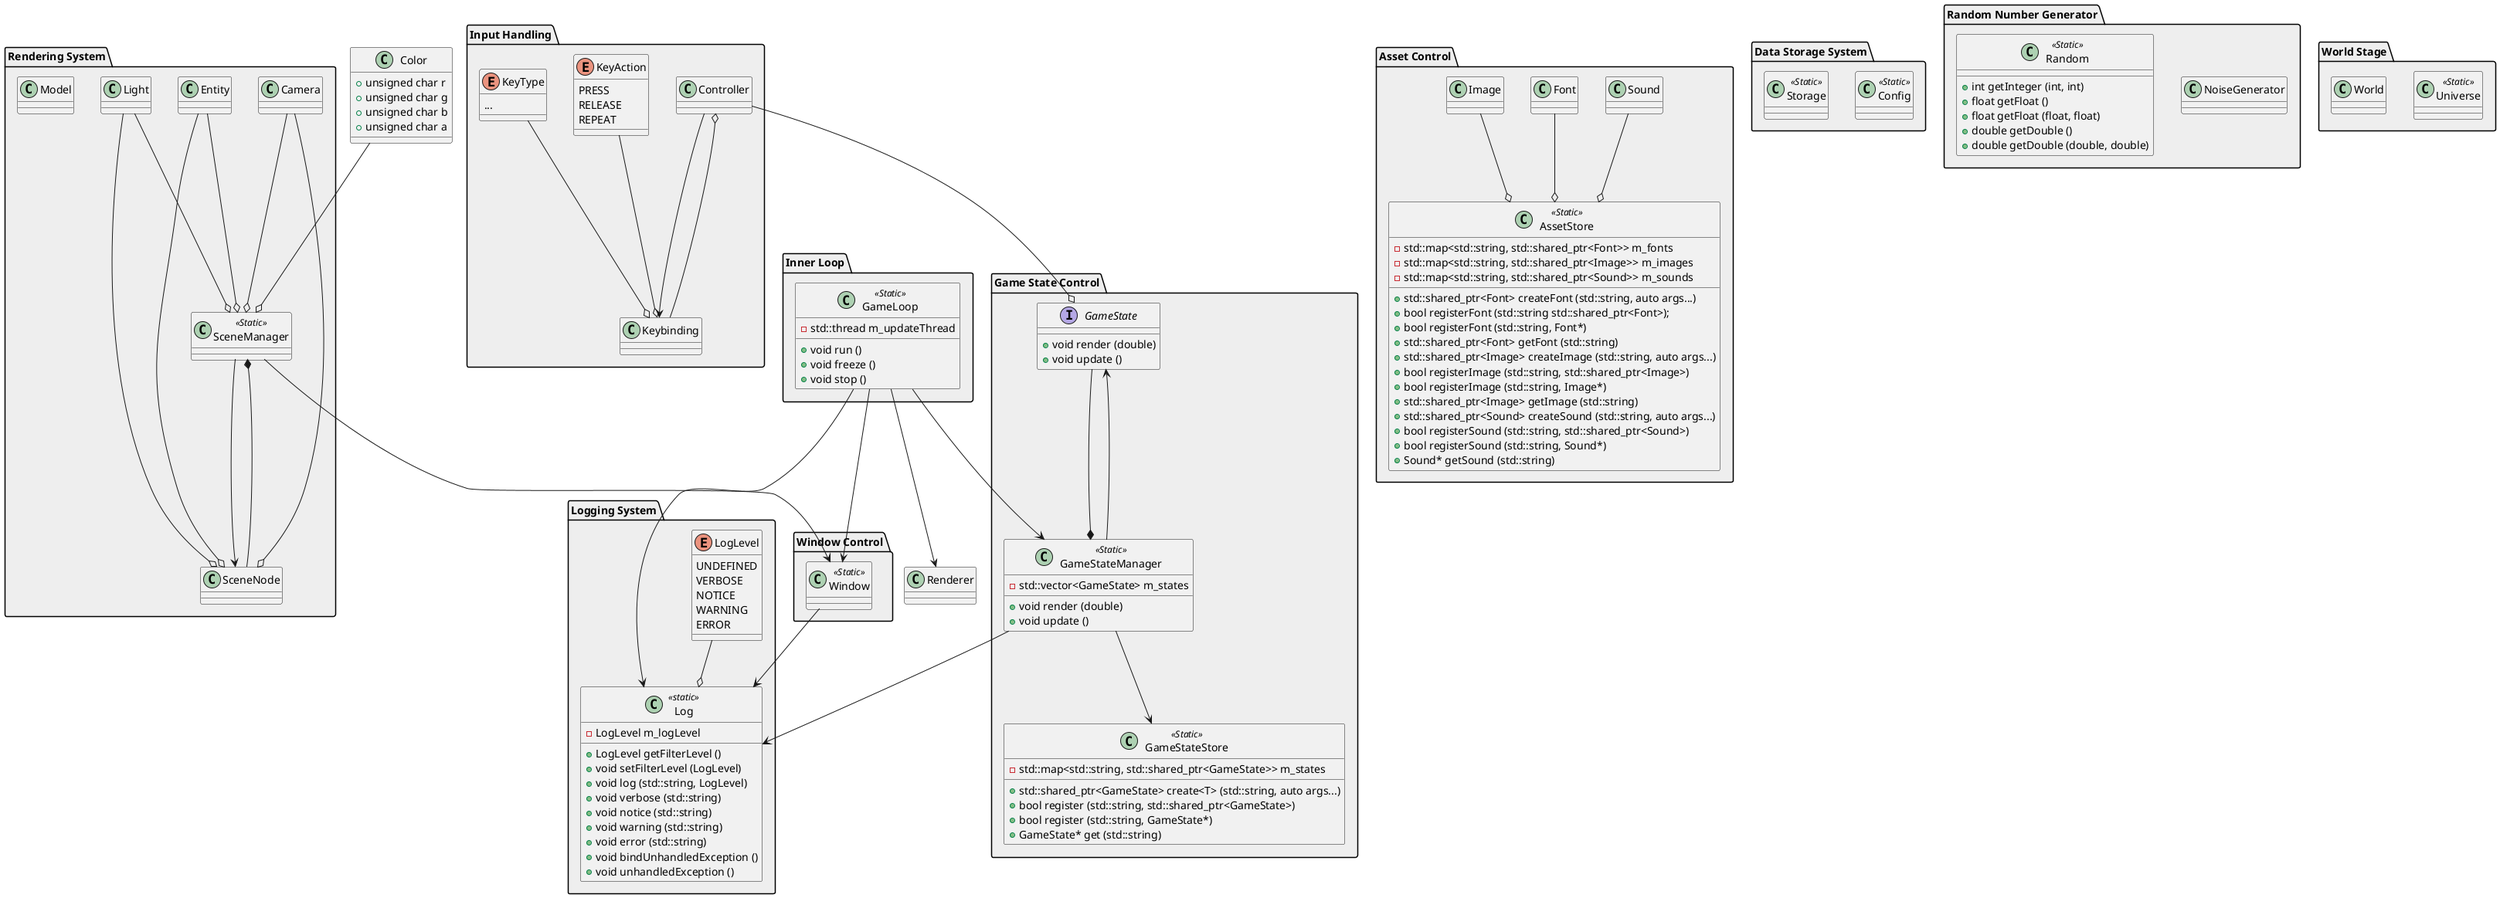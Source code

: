 @startuml

' -- GAME ENGINE CLASSES -- '

package "Asset Control" #eeeeee {

    class AssetStore <<Static>> {
        - std::map<std::string, std::shared_ptr<Font>> m_fonts
        - std::map<std::string, std::shared_ptr<Image>> m_images
        - std::map<std::string, std::shared_ptr<Sound>> m_sounds
        + std::shared_ptr<Font> createFont (std::string, auto args...)
        + bool registerFont (std::string std::shared_ptr<Font>);
        + bool registerFont (std::string, Font*)
        + std::shared_ptr<Font> getFont (std::string)
        + std::shared_ptr<Image> createImage (std::string, auto args...)
        + bool registerImage (std::string, std::shared_ptr<Image>)
        + bool registerImage (std::string, Image*)
        + std::shared_ptr<Image> getImage (std::string)
        + std::shared_ptr<Sound> createSound (std::string, auto args...)
        + bool registerSound (std::string, std::shared_ptr<Sound>)
        + bool registerSound (std::string, Sound*)
        + Sound* getSound (std::string)
    }

    class Font {

    }

    class Image {

    }

    class Sound {

    }

}

package "Data Storage System" #eeeeee {

    class Config <<Static>> {

    }

    class Storage <<Static>> {

    }

}

package "Game State Control" #eeeeee {

    interface GameState {
        + void render (double)
        + void update ()
    }

    class GameStateManager <<Static>> {
        - std::vector<GameState> m_states
        + void render (double)
        + void update ()
    }

    class GameStateStore <<Static>> {
        - std::map<std::string, std::shared_ptr<GameState>> m_states
        + std::shared_ptr<GameState> create<T> (std::string, auto args...)
        + bool register (std::string, std::shared_ptr<GameState>)
        + bool register (std::string, GameState*)
        + GameState* get (std::string)
    }

}

package "Inner Loop" #eeeeee {

    class GameLoop <<Static>> {
        - std::thread m_updateThread
        + void run ()
        + void freeze ()
        + void stop ()
    }

}

package "Input Handling" #eeeeee {

    class Controller {

    }

    class Keybinding {

    }

    enum KeyAction {
        PRESS
        RELEASE
        REPEAT
    }

    enum KeyType {
        ...
    }

}

package "Logging System" #eeeeee {

    class Log <<static>> {
        - LogLevel m_logLevel
        + LogLevel getFilterLevel ()
        + void setFilterLevel (LogLevel)
        + void log (std::string, LogLevel)
        + void verbose (std::string)
        + void notice (std::string)
        + void warning (std::string)
        + void error (std::string)
        + void bindUnhandledException ()
        + void unhandledException ()
    }

    enum LogLevel {
        UNDEFINED
        VERBOSE
        NOTICE
        WARNING
        ERROR
    }

}

package "Random Number Generator" #eeeeee {

    class NoiseGenerator {

    }

    class Random <<Static>> {
        + int getInteger (int, int)
        + float getFloat ()
        + float getFloat (float, float)
        + double getDouble ()
        + double getDouble (double, double)
    }

}

package "Rendering System" #eeeeee {

    class Camera {

    }

    class Entity {

    }

    class Light {

    }

    class Model {

    }

    class SceneManager <<Static>> {

    }

    class SceneNode {

    }

}

package "Window Control" #eeeeee {

    class Window <<Static>> {

    }

}

package "World Stage" #eeeeee {

    class Universe <<Static>> {

    }

    class World {

    }

}

class Color {
    + unsigned char r
    + unsigned char g
    + unsigned char b
    + unsigned char a
}

' -- GAME ENGINE PATHS -- '
Font --o AssetStore
Image --o AssetStore
Sound --o AssetStore
GameState --* GameStateManager
GameStateManager --> GameStateStore
GameStateManager --> GameState
GameLoop --> Window
GameLoop --> GameStateManager
GameLoop --> Renderer
Controller --o GameState
Keybinding --o Controller
Controller --> Keybinding
KeyAction --o Keybinding
KeyType --o Keybinding
LogLevel --o Log
GameStateManager --> Log
GameLoop --> Log
Window --> Log
SceneManager --> Window
Color --o SceneManager
SceneNode --* SceneManager
SceneManager --> SceneNode
Camera --o SceneManager
Camera --o SceneNode
Entity --o SceneManager
Entity --o SceneNode
Light --o SceneManager
Light --o SceneNode

@enduml
